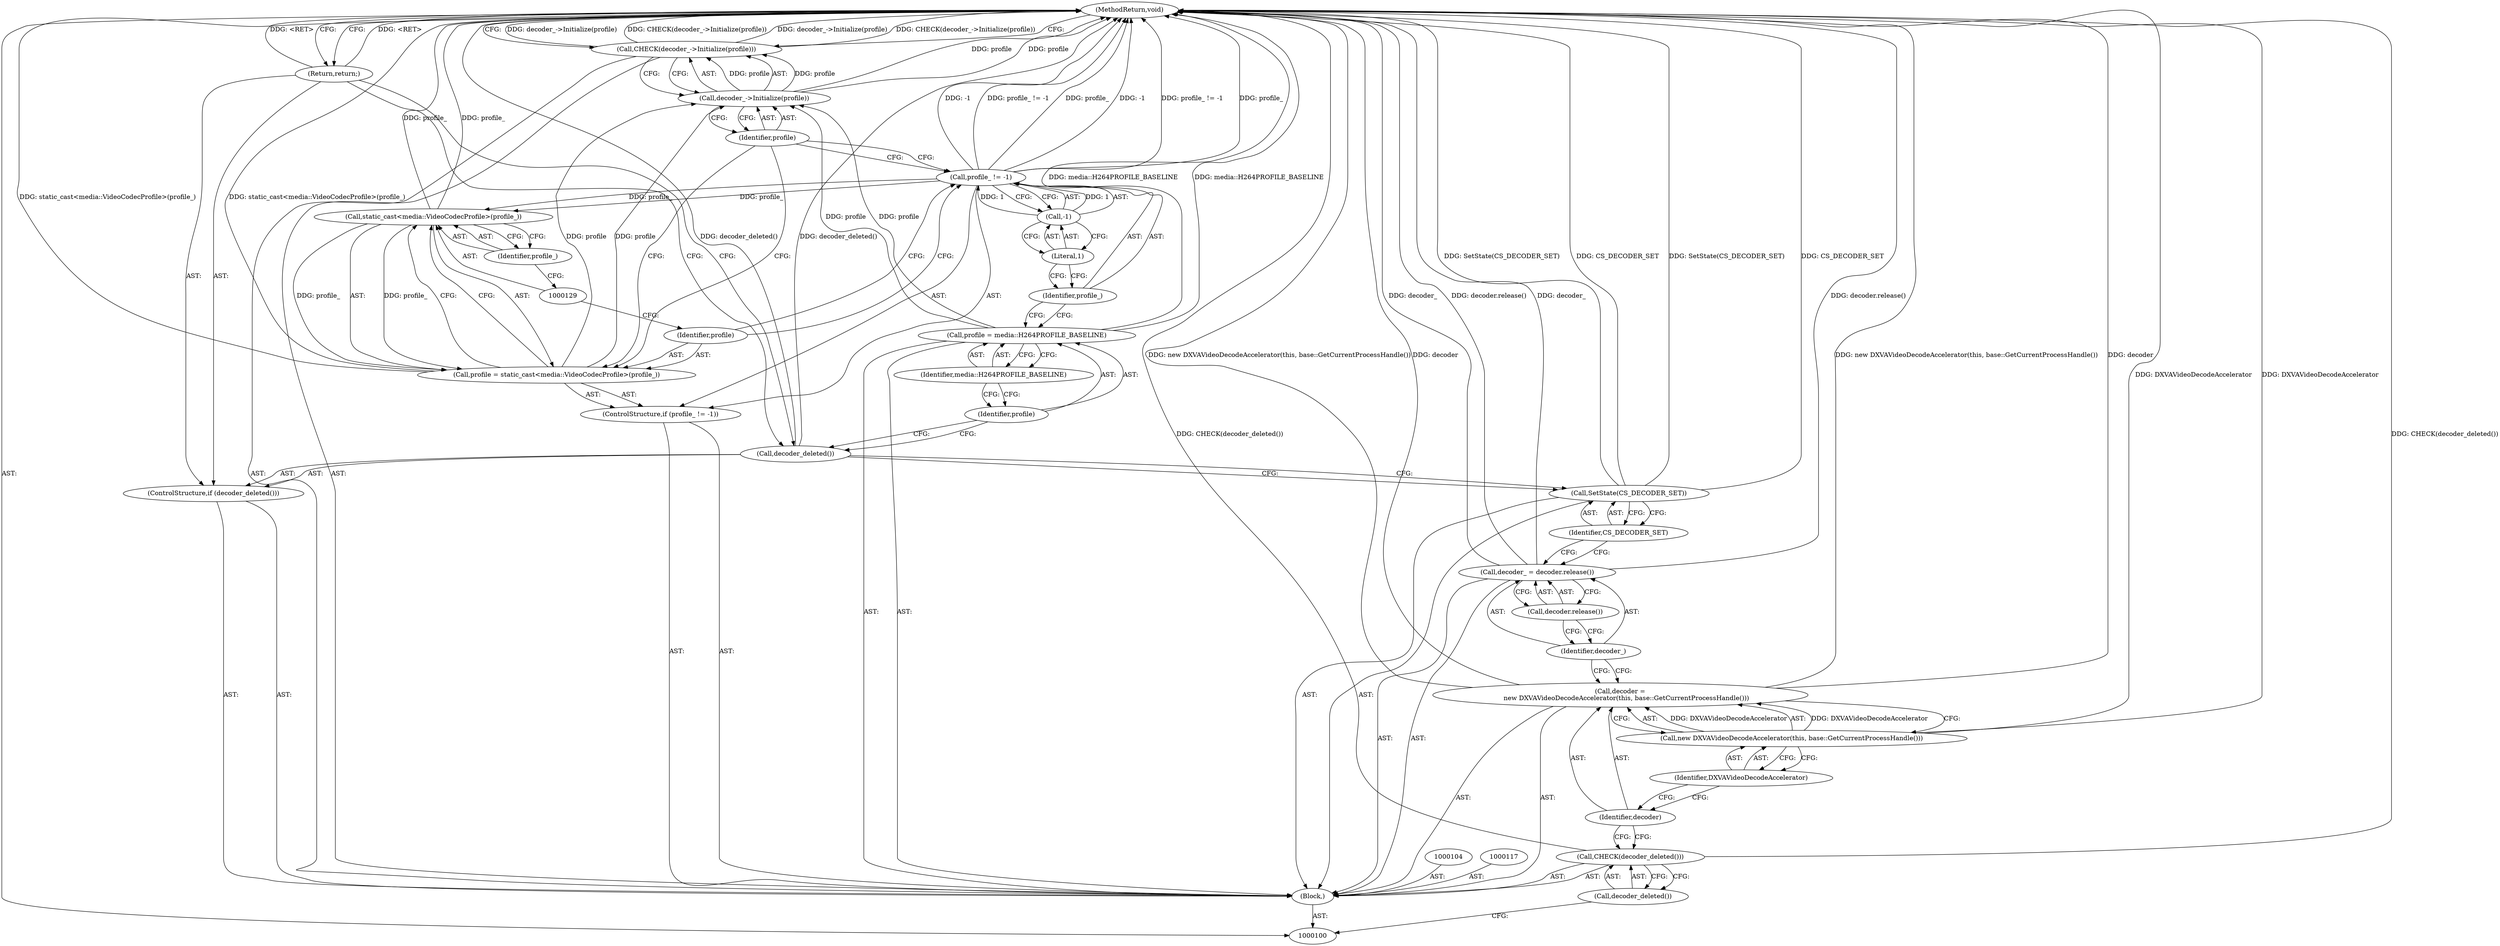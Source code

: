 digraph "1_Chrome_cd0bd79d6ebdb72183e6f0833673464cc10b3600_26" {
"1000134" [label="(MethodReturn,void)"];
"1000101" [label="(Block,)"];
"1000111" [label="(Call,decoder.release())"];
"1000109" [label="(Call,decoder_ = decoder.release())"];
"1000110" [label="(Identifier,decoder_)"];
"1000113" [label="(Identifier,CS_DECODER_SET)"];
"1000112" [label="(Call,SetState(CS_DECODER_SET))"];
"1000114" [label="(ControlStructure,if (decoder_deleted()))"];
"1000115" [label="(Call,decoder_deleted())"];
"1000116" [label="(Return,return;)"];
"1000118" [label="(Call,profile = media::H264PROFILE_BASELINE)"];
"1000119" [label="(Identifier,profile)"];
"1000120" [label="(Identifier,media::H264PROFILE_BASELINE)"];
"1000124" [label="(Call,-1)"];
"1000125" [label="(Literal,1)"];
"1000121" [label="(ControlStructure,if (profile_ != -1))"];
"1000122" [label="(Call,profile_ != -1)"];
"1000123" [label="(Identifier,profile_)"];
"1000128" [label="(Call,static_cast<media::VideoCodecProfile>(profile_))"];
"1000126" [label="(Call,profile = static_cast<media::VideoCodecProfile>(profile_))"];
"1000127" [label="(Identifier,profile)"];
"1000130" [label="(Identifier,profile_)"];
"1000131" [label="(Call,CHECK(decoder_->Initialize(profile)))"];
"1000133" [label="(Identifier,profile)"];
"1000132" [label="(Call,decoder_->Initialize(profile))"];
"1000102" [label="(Call,CHECK(decoder_deleted()))"];
"1000103" [label="(Call,decoder_deleted())"];
"1000105" [label="(Call,decoder =\n      new DXVAVideoDecodeAccelerator(this, base::GetCurrentProcessHandle()))"];
"1000106" [label="(Identifier,decoder)"];
"1000108" [label="(Identifier,DXVAVideoDecodeAccelerator)"];
"1000107" [label="(Call,new DXVAVideoDecodeAccelerator(this, base::GetCurrentProcessHandle()))"];
"1000134" -> "1000100"  [label="AST: "];
"1000134" -> "1000116"  [label="CFG: "];
"1000134" -> "1000131"  [label="CFG: "];
"1000107" -> "1000134"  [label="DDG: DXVAVideoDecodeAccelerator"];
"1000105" -> "1000134"  [label="DDG: new DXVAVideoDecodeAccelerator(this, base::GetCurrentProcessHandle())"];
"1000105" -> "1000134"  [label="DDG: decoder"];
"1000115" -> "1000134"  [label="DDG: decoder_deleted()"];
"1000122" -> "1000134"  [label="DDG: profile_ != -1"];
"1000122" -> "1000134"  [label="DDG: profile_"];
"1000122" -> "1000134"  [label="DDG: -1"];
"1000126" -> "1000134"  [label="DDG: static_cast<media::VideoCodecProfile>(profile_)"];
"1000109" -> "1000134"  [label="DDG: decoder.release()"];
"1000109" -> "1000134"  [label="DDG: decoder_"];
"1000128" -> "1000134"  [label="DDG: profile_"];
"1000131" -> "1000134"  [label="DDG: decoder_->Initialize(profile)"];
"1000131" -> "1000134"  [label="DDG: CHECK(decoder_->Initialize(profile))"];
"1000132" -> "1000134"  [label="DDG: profile"];
"1000102" -> "1000134"  [label="DDG: CHECK(decoder_deleted())"];
"1000112" -> "1000134"  [label="DDG: SetState(CS_DECODER_SET)"];
"1000112" -> "1000134"  [label="DDG: CS_DECODER_SET"];
"1000118" -> "1000134"  [label="DDG: media::H264PROFILE_BASELINE"];
"1000116" -> "1000134"  [label="DDG: <RET>"];
"1000101" -> "1000100"  [label="AST: "];
"1000102" -> "1000101"  [label="AST: "];
"1000104" -> "1000101"  [label="AST: "];
"1000105" -> "1000101"  [label="AST: "];
"1000109" -> "1000101"  [label="AST: "];
"1000112" -> "1000101"  [label="AST: "];
"1000114" -> "1000101"  [label="AST: "];
"1000117" -> "1000101"  [label="AST: "];
"1000118" -> "1000101"  [label="AST: "];
"1000121" -> "1000101"  [label="AST: "];
"1000131" -> "1000101"  [label="AST: "];
"1000111" -> "1000109"  [label="AST: "];
"1000111" -> "1000110"  [label="CFG: "];
"1000109" -> "1000111"  [label="CFG: "];
"1000109" -> "1000101"  [label="AST: "];
"1000109" -> "1000111"  [label="CFG: "];
"1000110" -> "1000109"  [label="AST: "];
"1000111" -> "1000109"  [label="AST: "];
"1000113" -> "1000109"  [label="CFG: "];
"1000109" -> "1000134"  [label="DDG: decoder.release()"];
"1000109" -> "1000134"  [label="DDG: decoder_"];
"1000110" -> "1000109"  [label="AST: "];
"1000110" -> "1000105"  [label="CFG: "];
"1000111" -> "1000110"  [label="CFG: "];
"1000113" -> "1000112"  [label="AST: "];
"1000113" -> "1000109"  [label="CFG: "];
"1000112" -> "1000113"  [label="CFG: "];
"1000112" -> "1000101"  [label="AST: "];
"1000112" -> "1000113"  [label="CFG: "];
"1000113" -> "1000112"  [label="AST: "];
"1000115" -> "1000112"  [label="CFG: "];
"1000112" -> "1000134"  [label="DDG: SetState(CS_DECODER_SET)"];
"1000112" -> "1000134"  [label="DDG: CS_DECODER_SET"];
"1000114" -> "1000101"  [label="AST: "];
"1000115" -> "1000114"  [label="AST: "];
"1000116" -> "1000114"  [label="AST: "];
"1000115" -> "1000114"  [label="AST: "];
"1000115" -> "1000112"  [label="CFG: "];
"1000116" -> "1000115"  [label="CFG: "];
"1000119" -> "1000115"  [label="CFG: "];
"1000115" -> "1000134"  [label="DDG: decoder_deleted()"];
"1000116" -> "1000114"  [label="AST: "];
"1000116" -> "1000115"  [label="CFG: "];
"1000134" -> "1000116"  [label="CFG: "];
"1000116" -> "1000134"  [label="DDG: <RET>"];
"1000118" -> "1000101"  [label="AST: "];
"1000118" -> "1000120"  [label="CFG: "];
"1000119" -> "1000118"  [label="AST: "];
"1000120" -> "1000118"  [label="AST: "];
"1000123" -> "1000118"  [label="CFG: "];
"1000118" -> "1000134"  [label="DDG: media::H264PROFILE_BASELINE"];
"1000118" -> "1000132"  [label="DDG: profile"];
"1000119" -> "1000118"  [label="AST: "];
"1000119" -> "1000115"  [label="CFG: "];
"1000120" -> "1000119"  [label="CFG: "];
"1000120" -> "1000118"  [label="AST: "];
"1000120" -> "1000119"  [label="CFG: "];
"1000118" -> "1000120"  [label="CFG: "];
"1000124" -> "1000122"  [label="AST: "];
"1000124" -> "1000125"  [label="CFG: "];
"1000125" -> "1000124"  [label="AST: "];
"1000122" -> "1000124"  [label="CFG: "];
"1000124" -> "1000122"  [label="DDG: 1"];
"1000125" -> "1000124"  [label="AST: "];
"1000125" -> "1000123"  [label="CFG: "];
"1000124" -> "1000125"  [label="CFG: "];
"1000121" -> "1000101"  [label="AST: "];
"1000122" -> "1000121"  [label="AST: "];
"1000126" -> "1000121"  [label="AST: "];
"1000122" -> "1000121"  [label="AST: "];
"1000122" -> "1000124"  [label="CFG: "];
"1000123" -> "1000122"  [label="AST: "];
"1000124" -> "1000122"  [label="AST: "];
"1000127" -> "1000122"  [label="CFG: "];
"1000133" -> "1000122"  [label="CFG: "];
"1000122" -> "1000134"  [label="DDG: profile_ != -1"];
"1000122" -> "1000134"  [label="DDG: profile_"];
"1000122" -> "1000134"  [label="DDG: -1"];
"1000124" -> "1000122"  [label="DDG: 1"];
"1000122" -> "1000128"  [label="DDG: profile_"];
"1000123" -> "1000122"  [label="AST: "];
"1000123" -> "1000118"  [label="CFG: "];
"1000125" -> "1000123"  [label="CFG: "];
"1000128" -> "1000126"  [label="AST: "];
"1000128" -> "1000130"  [label="CFG: "];
"1000129" -> "1000128"  [label="AST: "];
"1000130" -> "1000128"  [label="AST: "];
"1000126" -> "1000128"  [label="CFG: "];
"1000128" -> "1000134"  [label="DDG: profile_"];
"1000128" -> "1000126"  [label="DDG: profile_"];
"1000122" -> "1000128"  [label="DDG: profile_"];
"1000126" -> "1000121"  [label="AST: "];
"1000126" -> "1000128"  [label="CFG: "];
"1000127" -> "1000126"  [label="AST: "];
"1000128" -> "1000126"  [label="AST: "];
"1000133" -> "1000126"  [label="CFG: "];
"1000126" -> "1000134"  [label="DDG: static_cast<media::VideoCodecProfile>(profile_)"];
"1000128" -> "1000126"  [label="DDG: profile_"];
"1000126" -> "1000132"  [label="DDG: profile"];
"1000127" -> "1000126"  [label="AST: "];
"1000127" -> "1000122"  [label="CFG: "];
"1000129" -> "1000127"  [label="CFG: "];
"1000130" -> "1000128"  [label="AST: "];
"1000130" -> "1000129"  [label="CFG: "];
"1000128" -> "1000130"  [label="CFG: "];
"1000131" -> "1000101"  [label="AST: "];
"1000131" -> "1000132"  [label="CFG: "];
"1000132" -> "1000131"  [label="AST: "];
"1000134" -> "1000131"  [label="CFG: "];
"1000131" -> "1000134"  [label="DDG: decoder_->Initialize(profile)"];
"1000131" -> "1000134"  [label="DDG: CHECK(decoder_->Initialize(profile))"];
"1000132" -> "1000131"  [label="DDG: profile"];
"1000133" -> "1000132"  [label="AST: "];
"1000133" -> "1000126"  [label="CFG: "];
"1000133" -> "1000122"  [label="CFG: "];
"1000132" -> "1000133"  [label="CFG: "];
"1000132" -> "1000131"  [label="AST: "];
"1000132" -> "1000133"  [label="CFG: "];
"1000133" -> "1000132"  [label="AST: "];
"1000131" -> "1000132"  [label="CFG: "];
"1000132" -> "1000134"  [label="DDG: profile"];
"1000132" -> "1000131"  [label="DDG: profile"];
"1000126" -> "1000132"  [label="DDG: profile"];
"1000118" -> "1000132"  [label="DDG: profile"];
"1000102" -> "1000101"  [label="AST: "];
"1000102" -> "1000103"  [label="CFG: "];
"1000103" -> "1000102"  [label="AST: "];
"1000106" -> "1000102"  [label="CFG: "];
"1000102" -> "1000134"  [label="DDG: CHECK(decoder_deleted())"];
"1000103" -> "1000102"  [label="AST: "];
"1000103" -> "1000100"  [label="CFG: "];
"1000102" -> "1000103"  [label="CFG: "];
"1000105" -> "1000101"  [label="AST: "];
"1000105" -> "1000107"  [label="CFG: "];
"1000106" -> "1000105"  [label="AST: "];
"1000107" -> "1000105"  [label="AST: "];
"1000110" -> "1000105"  [label="CFG: "];
"1000105" -> "1000134"  [label="DDG: new DXVAVideoDecodeAccelerator(this, base::GetCurrentProcessHandle())"];
"1000105" -> "1000134"  [label="DDG: decoder"];
"1000107" -> "1000105"  [label="DDG: DXVAVideoDecodeAccelerator"];
"1000106" -> "1000105"  [label="AST: "];
"1000106" -> "1000102"  [label="CFG: "];
"1000108" -> "1000106"  [label="CFG: "];
"1000108" -> "1000107"  [label="AST: "];
"1000108" -> "1000106"  [label="CFG: "];
"1000107" -> "1000108"  [label="CFG: "];
"1000107" -> "1000105"  [label="AST: "];
"1000107" -> "1000108"  [label="CFG: "];
"1000108" -> "1000107"  [label="AST: "];
"1000105" -> "1000107"  [label="CFG: "];
"1000107" -> "1000134"  [label="DDG: DXVAVideoDecodeAccelerator"];
"1000107" -> "1000105"  [label="DDG: DXVAVideoDecodeAccelerator"];
}
